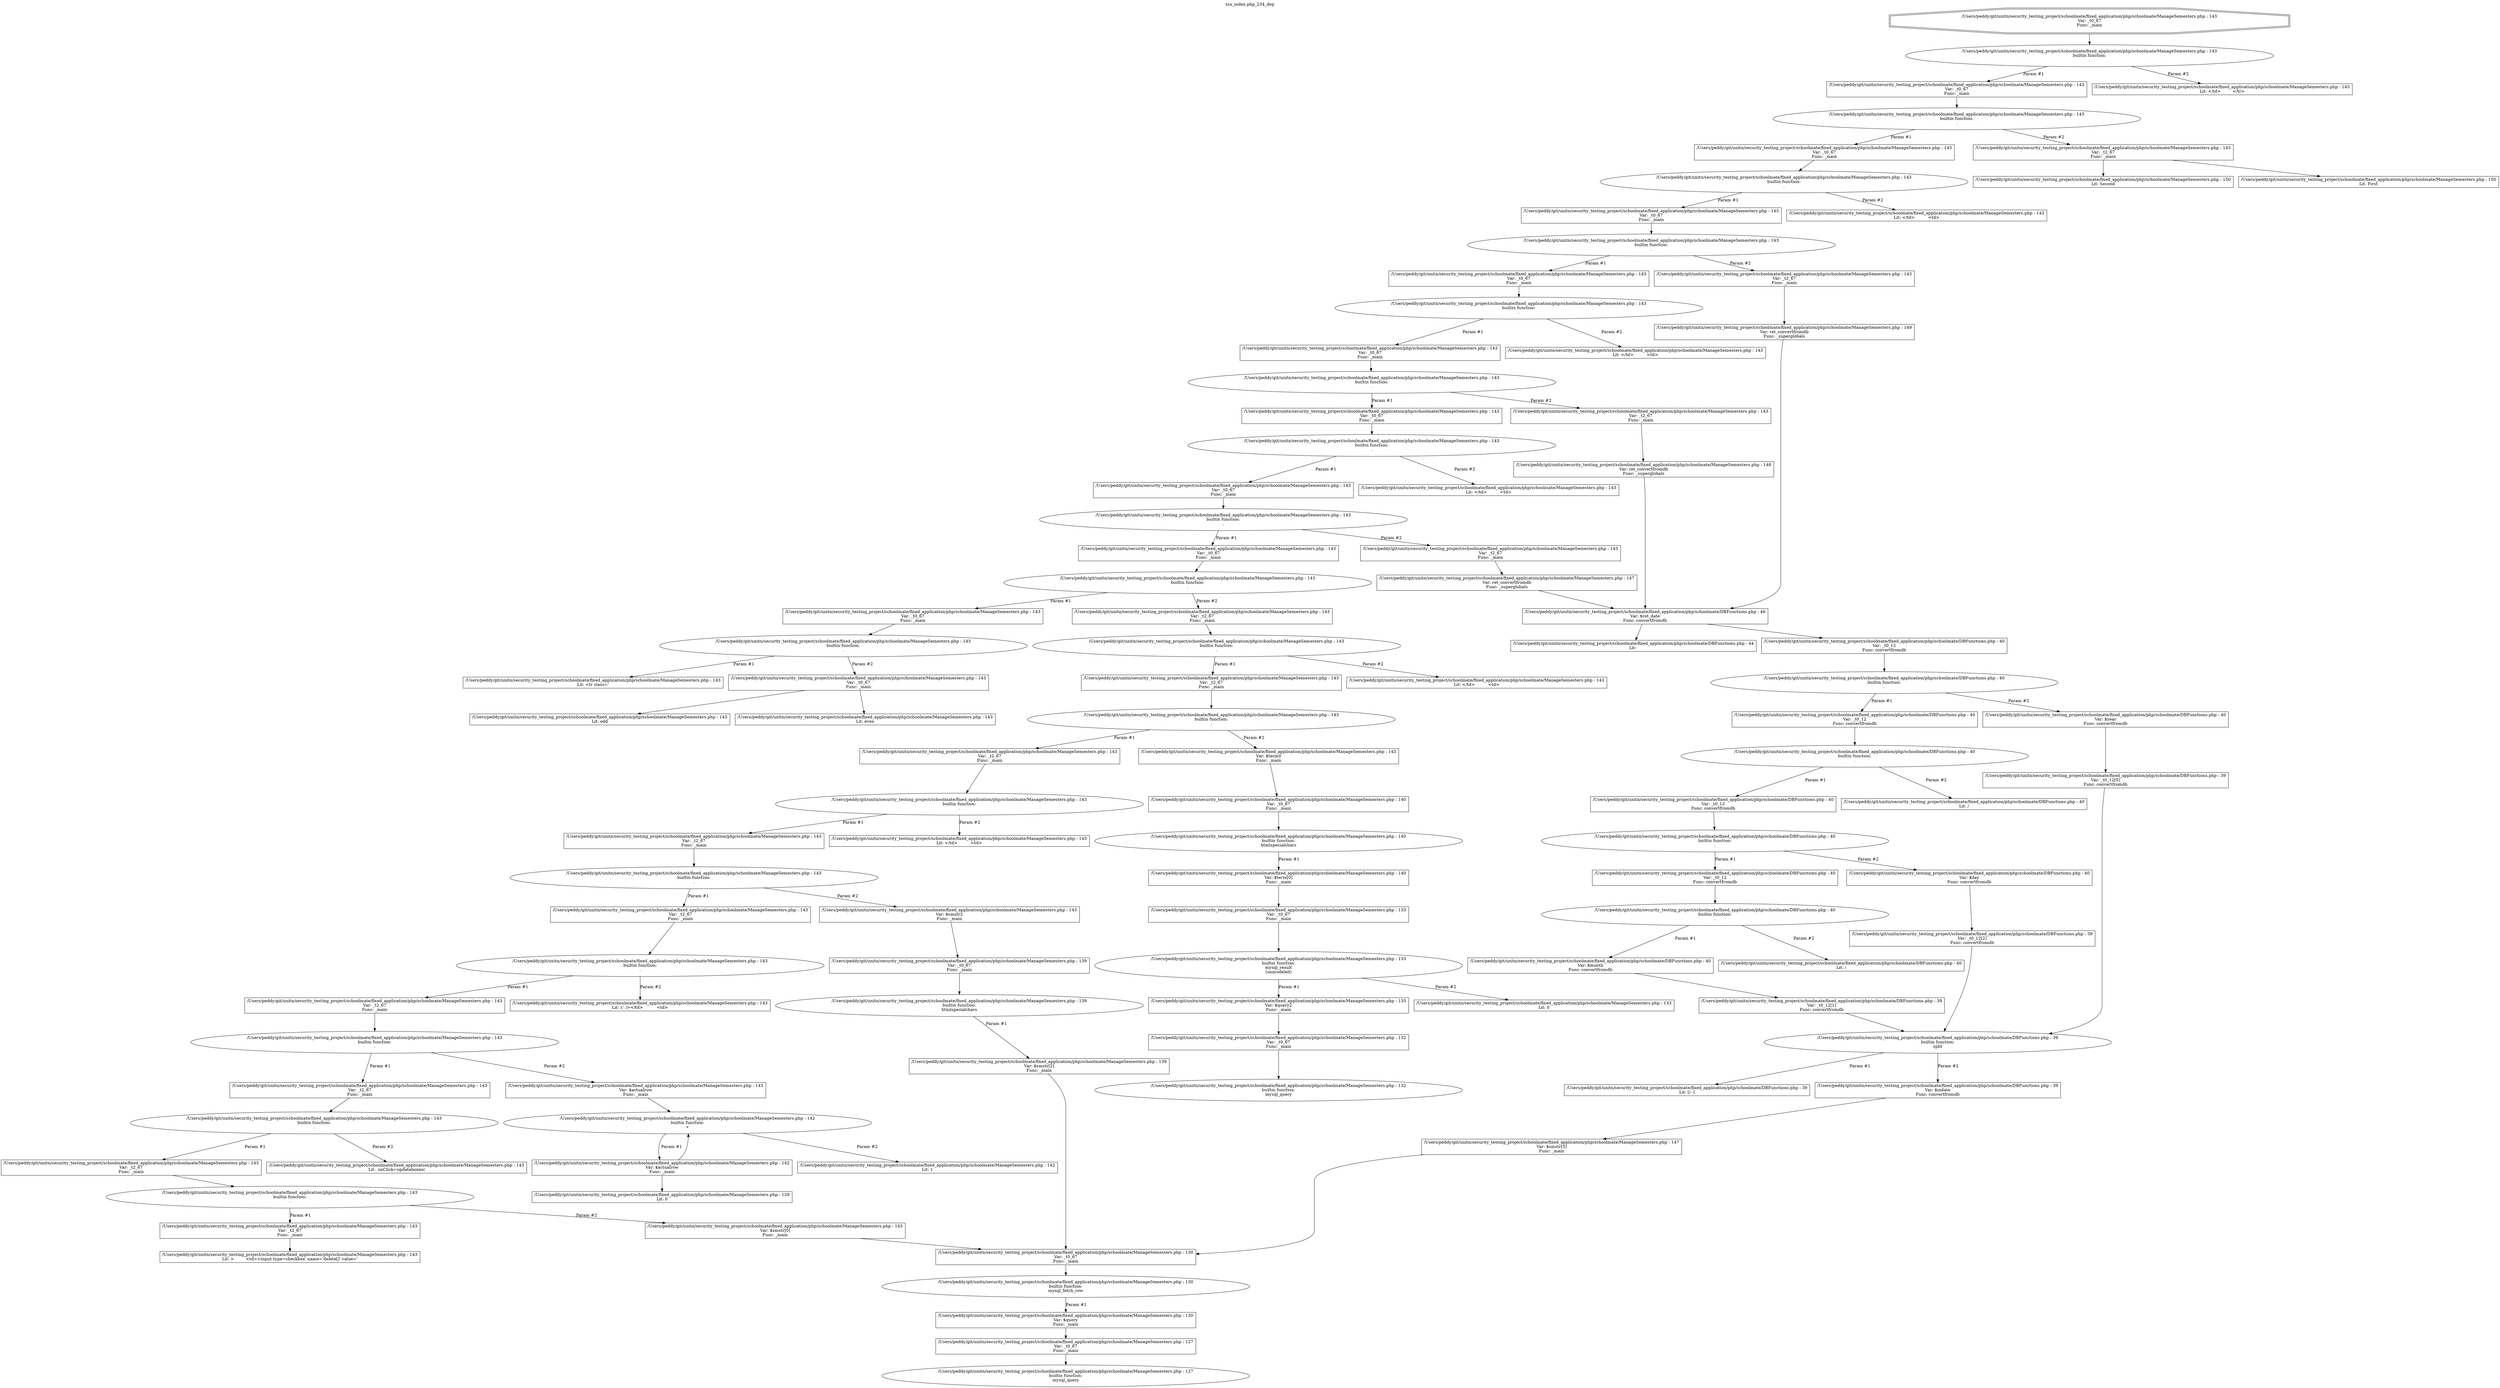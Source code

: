 digraph cfg {
  label="xss_index.php_234_dep";
  labelloc=t;
  n1 [shape=doubleoctagon, label="/Users/peddy/git/unitn/security_testing_project/schoolmate/fixed_application/php/schoolmate/ManageSemesters.php : 143\nVar: _t0_67\nFunc: _main\n"];
  n2 [shape=ellipse, label="/Users/peddy/git/unitn/security_testing_project/schoolmate/fixed_application/php/schoolmate/ManageSemesters.php : 143\nbuiltin function:\n.\n"];
  n3 [shape=box, label="/Users/peddy/git/unitn/security_testing_project/schoolmate/fixed_application/php/schoolmate/ManageSemesters.php : 143\nVar: _t0_67\nFunc: _main\n"];
  n4 [shape=ellipse, label="/Users/peddy/git/unitn/security_testing_project/schoolmate/fixed_application/php/schoolmate/ManageSemesters.php : 143\nbuiltin function:\n.\n"];
  n5 [shape=box, label="/Users/peddy/git/unitn/security_testing_project/schoolmate/fixed_application/php/schoolmate/ManageSemesters.php : 143\nVar: _t0_67\nFunc: _main\n"];
  n6 [shape=ellipse, label="/Users/peddy/git/unitn/security_testing_project/schoolmate/fixed_application/php/schoolmate/ManageSemesters.php : 143\nbuiltin function:\n.\n"];
  n7 [shape=box, label="/Users/peddy/git/unitn/security_testing_project/schoolmate/fixed_application/php/schoolmate/ManageSemesters.php : 143\nVar: _t0_67\nFunc: _main\n"];
  n8 [shape=ellipse, label="/Users/peddy/git/unitn/security_testing_project/schoolmate/fixed_application/php/schoolmate/ManageSemesters.php : 143\nbuiltin function:\n.\n"];
  n9 [shape=box, label="/Users/peddy/git/unitn/security_testing_project/schoolmate/fixed_application/php/schoolmate/ManageSemesters.php : 143\nVar: _t0_67\nFunc: _main\n"];
  n10 [shape=ellipse, label="/Users/peddy/git/unitn/security_testing_project/schoolmate/fixed_application/php/schoolmate/ManageSemesters.php : 143\nbuiltin function:\n.\n"];
  n11 [shape=box, label="/Users/peddy/git/unitn/security_testing_project/schoolmate/fixed_application/php/schoolmate/ManageSemesters.php : 143\nVar: _t0_67\nFunc: _main\n"];
  n12 [shape=ellipse, label="/Users/peddy/git/unitn/security_testing_project/schoolmate/fixed_application/php/schoolmate/ManageSemesters.php : 143\nbuiltin function:\n.\n"];
  n13 [shape=box, label="/Users/peddy/git/unitn/security_testing_project/schoolmate/fixed_application/php/schoolmate/ManageSemesters.php : 143\nVar: _t0_67\nFunc: _main\n"];
  n14 [shape=ellipse, label="/Users/peddy/git/unitn/security_testing_project/schoolmate/fixed_application/php/schoolmate/ManageSemesters.php : 143\nbuiltin function:\n.\n"];
  n15 [shape=box, label="/Users/peddy/git/unitn/security_testing_project/schoolmate/fixed_application/php/schoolmate/ManageSemesters.php : 143\nVar: _t0_67\nFunc: _main\n"];
  n16 [shape=ellipse, label="/Users/peddy/git/unitn/security_testing_project/schoolmate/fixed_application/php/schoolmate/ManageSemesters.php : 143\nbuiltin function:\n.\n"];
  n17 [shape=box, label="/Users/peddy/git/unitn/security_testing_project/schoolmate/fixed_application/php/schoolmate/ManageSemesters.php : 143\nVar: _t0_67\nFunc: _main\n"];
  n18 [shape=ellipse, label="/Users/peddy/git/unitn/security_testing_project/schoolmate/fixed_application/php/schoolmate/ManageSemesters.php : 143\nbuiltin function:\n.\n"];
  n19 [shape=box, label="/Users/peddy/git/unitn/security_testing_project/schoolmate/fixed_application/php/schoolmate/ManageSemesters.php : 143\nVar: _t0_67\nFunc: _main\n"];
  n20 [shape=ellipse, label="/Users/peddy/git/unitn/security_testing_project/schoolmate/fixed_application/php/schoolmate/ManageSemesters.php : 143\nbuiltin function:\n.\n"];
  n21 [shape=box, label="/Users/peddy/git/unitn/security_testing_project/schoolmate/fixed_application/php/schoolmate/ManageSemesters.php : 143\nLit: <tr class='\n"];
  n22 [shape=box, label="/Users/peddy/git/unitn/security_testing_project/schoolmate/fixed_application/php/schoolmate/ManageSemesters.php : 143\nVar: _t0_67\nFunc: _main\n"];
  n23 [shape=box, label="/Users/peddy/git/unitn/security_testing_project/schoolmate/fixed_application/php/schoolmate/ManageSemesters.php : 143\nLit: odd\n"];
  n24 [shape=box, label="/Users/peddy/git/unitn/security_testing_project/schoolmate/fixed_application/php/schoolmate/ManageSemesters.php : 143\nLit: even\n"];
  n25 [shape=box, label="/Users/peddy/git/unitn/security_testing_project/schoolmate/fixed_application/php/schoolmate/ManageSemesters.php : 143\nVar: _t2_67\nFunc: _main\n"];
  n26 [shape=ellipse, label="/Users/peddy/git/unitn/security_testing_project/schoolmate/fixed_application/php/schoolmate/ManageSemesters.php : 143\nbuiltin function:\n.\n"];
  n27 [shape=box, label="/Users/peddy/git/unitn/security_testing_project/schoolmate/fixed_application/php/schoolmate/ManageSemesters.php : 143\nVar: _t2_67\nFunc: _main\n"];
  n28 [shape=ellipse, label="/Users/peddy/git/unitn/security_testing_project/schoolmate/fixed_application/php/schoolmate/ManageSemesters.php : 143\nbuiltin function:\n.\n"];
  n29 [shape=box, label="/Users/peddy/git/unitn/security_testing_project/schoolmate/fixed_application/php/schoolmate/ManageSemesters.php : 143\nVar: _t2_67\nFunc: _main\n"];
  n30 [shape=ellipse, label="/Users/peddy/git/unitn/security_testing_project/schoolmate/fixed_application/php/schoolmate/ManageSemesters.php : 143\nbuiltin function:\n.\n"];
  n31 [shape=box, label="/Users/peddy/git/unitn/security_testing_project/schoolmate/fixed_application/php/schoolmate/ManageSemesters.php : 143\nVar: _t2_67\nFunc: _main\n"];
  n32 [shape=ellipse, label="/Users/peddy/git/unitn/security_testing_project/schoolmate/fixed_application/php/schoolmate/ManageSemesters.php : 143\nbuiltin function:\n.\n"];
  n33 [shape=box, label="/Users/peddy/git/unitn/security_testing_project/schoolmate/fixed_application/php/schoolmate/ManageSemesters.php : 143\nVar: _t2_67\nFunc: _main\n"];
  n34 [shape=ellipse, label="/Users/peddy/git/unitn/security_testing_project/schoolmate/fixed_application/php/schoolmate/ManageSemesters.php : 143\nbuiltin function:\n.\n"];
  n35 [shape=box, label="/Users/peddy/git/unitn/security_testing_project/schoolmate/fixed_application/php/schoolmate/ManageSemesters.php : 143\nVar: _t2_67\nFunc: _main\n"];
  n36 [shape=ellipse, label="/Users/peddy/git/unitn/security_testing_project/schoolmate/fixed_application/php/schoolmate/ManageSemesters.php : 143\nbuiltin function:\n.\n"];
  n37 [shape=box, label="/Users/peddy/git/unitn/security_testing_project/schoolmate/fixed_application/php/schoolmate/ManageSemesters.php : 143\nVar: _t2_67\nFunc: _main\n"];
  n38 [shape=ellipse, label="/Users/peddy/git/unitn/security_testing_project/schoolmate/fixed_application/php/schoolmate/ManageSemesters.php : 143\nbuiltin function:\n.\n"];
  n39 [shape=box, label="/Users/peddy/git/unitn/security_testing_project/schoolmate/fixed_application/php/schoolmate/ManageSemesters.php : 143\nVar: _t2_67\nFunc: _main\n"];
  n40 [shape=ellipse, label="/Users/peddy/git/unitn/security_testing_project/schoolmate/fixed_application/php/schoolmate/ManageSemesters.php : 143\nbuiltin function:\n.\n"];
  n41 [shape=box, label="/Users/peddy/git/unitn/security_testing_project/schoolmate/fixed_application/php/schoolmate/ManageSemesters.php : 143\nVar: _t2_67\nFunc: _main\n"];
  n42 [shape=box, label="/Users/peddy/git/unitn/security_testing_project/schoolmate/fixed_application/php/schoolmate/ManageSemesters.php : 143\nLit: >	  <td><input type=checkbox' name='delete[]' value='\n"];
  n43 [shape=box, label="/Users/peddy/git/unitn/security_testing_project/schoolmate/fixed_application/php/schoolmate/ManageSemesters.php : 143\nVar: $smstr[0]\nFunc: _main\n"];
  n44 [shape=box, label="/Users/peddy/git/unitn/security_testing_project/schoolmate/fixed_application/php/schoolmate/ManageSemesters.php : 130\nVar: _t0_67\nFunc: _main\n"];
  n45 [shape=ellipse, label="/Users/peddy/git/unitn/security_testing_project/schoolmate/fixed_application/php/schoolmate/ManageSemesters.php : 130\nbuiltin function:\nmysql_fetch_row\n"];
  n46 [shape=box, label="/Users/peddy/git/unitn/security_testing_project/schoolmate/fixed_application/php/schoolmate/ManageSemesters.php : 130\nVar: $query\nFunc: _main\n"];
  n47 [shape=box, label="/Users/peddy/git/unitn/security_testing_project/schoolmate/fixed_application/php/schoolmate/ManageSemesters.php : 127\nVar: _t0_67\nFunc: _main\n"];
  n48 [shape=ellipse, label="/Users/peddy/git/unitn/security_testing_project/schoolmate/fixed_application/php/schoolmate/ManageSemesters.php : 127\nbuiltin function:\nmysql_query\n"];
  n49 [shape=box, label="/Users/peddy/git/unitn/security_testing_project/schoolmate/fixed_application/php/schoolmate/ManageSemesters.php : 143\nLit:  onClick=updateboxes(\n"];
  n50 [shape=box, label="/Users/peddy/git/unitn/security_testing_project/schoolmate/fixed_application/php/schoolmate/ManageSemesters.php : 143\nVar: $actualrow\nFunc: _main\n"];
  n51 [shape=ellipse, label="/Users/peddy/git/unitn/security_testing_project/schoolmate/fixed_application/php/schoolmate/ManageSemesters.php : 142\nbuiltin function:\n+\n"];
  n52 [shape=box, label="/Users/peddy/git/unitn/security_testing_project/schoolmate/fixed_application/php/schoolmate/ManageSemesters.php : 142\nVar: $actualrow\nFunc: _main\n"];
  n53 [shape=box, label="/Users/peddy/git/unitn/security_testing_project/schoolmate/fixed_application/php/schoolmate/ManageSemesters.php : 129\nLit: 0\n"];
  n54 [shape=box, label="/Users/peddy/git/unitn/security_testing_project/schoolmate/fixed_application/php/schoolmate/ManageSemesters.php : 142\nLit: 1\n"];
  n55 [shape=box, label="/Users/peddy/git/unitn/security_testing_project/schoolmate/fixed_application/php/schoolmate/ManageSemesters.php : 143\nLit: );' /></td>	  <td>\n"];
  n56 [shape=box, label="/Users/peddy/git/unitn/security_testing_project/schoolmate/fixed_application/php/schoolmate/ManageSemesters.php : 143\nVar: $smstr2\nFunc: _main\n"];
  n57 [shape=box, label="/Users/peddy/git/unitn/security_testing_project/schoolmate/fixed_application/php/schoolmate/ManageSemesters.php : 139\nVar: _t0_67\nFunc: _main\n"];
  n58 [shape=ellipse, label="/Users/peddy/git/unitn/security_testing_project/schoolmate/fixed_application/php/schoolmate/ManageSemesters.php : 139\nbuiltin function:\nhtmlspecialchars\n"];
  n59 [shape=box, label="/Users/peddy/git/unitn/security_testing_project/schoolmate/fixed_application/php/schoolmate/ManageSemesters.php : 139\nVar: $smstr[2]\nFunc: _main\n"];
  n60 [shape=box, label="/Users/peddy/git/unitn/security_testing_project/schoolmate/fixed_application/php/schoolmate/ManageSemesters.php : 143\nLit: </td>	  <td>\n"];
  n61 [shape=box, label="/Users/peddy/git/unitn/security_testing_project/schoolmate/fixed_application/php/schoolmate/ManageSemesters.php : 143\nVar: $term0\nFunc: _main\n"];
  n62 [shape=box, label="/Users/peddy/git/unitn/security_testing_project/schoolmate/fixed_application/php/schoolmate/ManageSemesters.php : 140\nVar: _t0_67\nFunc: _main\n"];
  n63 [shape=ellipse, label="/Users/peddy/git/unitn/security_testing_project/schoolmate/fixed_application/php/schoolmate/ManageSemesters.php : 140\nbuiltin function:\nhtmlspecialchars\n"];
  n64 [shape=box, label="/Users/peddy/git/unitn/security_testing_project/schoolmate/fixed_application/php/schoolmate/ManageSemesters.php : 140\nVar: $term[0]\nFunc: _main\n"];
  n65 [shape=box, label="/Users/peddy/git/unitn/security_testing_project/schoolmate/fixed_application/php/schoolmate/ManageSemesters.php : 133\nVar: _t0_67\nFunc: _main\n"];
  n66 [shape=ellipse, label="/Users/peddy/git/unitn/security_testing_project/schoolmate/fixed_application/php/schoolmate/ManageSemesters.php : 133\nbuiltin function:\nmysql_result\n(unmodeled)\n"];
  n67 [shape=box, label="/Users/peddy/git/unitn/security_testing_project/schoolmate/fixed_application/php/schoolmate/ManageSemesters.php : 133\nVar: $query2\nFunc: _main\n"];
  n68 [shape=box, label="/Users/peddy/git/unitn/security_testing_project/schoolmate/fixed_application/php/schoolmate/ManageSemesters.php : 132\nVar: _t0_67\nFunc: _main\n"];
  n69 [shape=ellipse, label="/Users/peddy/git/unitn/security_testing_project/schoolmate/fixed_application/php/schoolmate/ManageSemesters.php : 132\nbuiltin function:\nmysql_query\n"];
  n70 [shape=box, label="/Users/peddy/git/unitn/security_testing_project/schoolmate/fixed_application/php/schoolmate/ManageSemesters.php : 133\nLit: 0\n"];
  n71 [shape=box, label="/Users/peddy/git/unitn/security_testing_project/schoolmate/fixed_application/php/schoolmate/ManageSemesters.php : 143\nLit: </td>	  <td>\n"];
  n72 [shape=box, label="/Users/peddy/git/unitn/security_testing_project/schoolmate/fixed_application/php/schoolmate/ManageSemesters.php : 143\nVar: _t2_67\nFunc: _main\n"];
  n73 [shape=box, label="/Users/peddy/git/unitn/security_testing_project/schoolmate/fixed_application/php/schoolmate/ManageSemesters.php : 147\nVar: ret_convertfromdb\nFunc: _superglobals\n"];
  n74 [shape=box, label="/Users/peddy/git/unitn/security_testing_project/schoolmate/fixed_application/php/schoolmate/DBFunctions.php : 46\nVar: $ret_date\nFunc: convertfromdb\n"];
  n75 [shape=box, label="/Users/peddy/git/unitn/security_testing_project/schoolmate/fixed_application/php/schoolmate/DBFunctions.php : 44\nLit: \n"];
  n76 [shape=box, label="/Users/peddy/git/unitn/security_testing_project/schoolmate/fixed_application/php/schoolmate/DBFunctions.php : 40\nVar: _t0_12\nFunc: convertfromdb\n"];
  n77 [shape=ellipse, label="/Users/peddy/git/unitn/security_testing_project/schoolmate/fixed_application/php/schoolmate/DBFunctions.php : 40\nbuiltin function:\n.\n"];
  n78 [shape=box, label="/Users/peddy/git/unitn/security_testing_project/schoolmate/fixed_application/php/schoolmate/DBFunctions.php : 40\nVar: _t0_12\nFunc: convertfromdb\n"];
  n79 [shape=ellipse, label="/Users/peddy/git/unitn/security_testing_project/schoolmate/fixed_application/php/schoolmate/DBFunctions.php : 40\nbuiltin function:\n.\n"];
  n80 [shape=box, label="/Users/peddy/git/unitn/security_testing_project/schoolmate/fixed_application/php/schoolmate/DBFunctions.php : 40\nVar: _t0_12\nFunc: convertfromdb\n"];
  n81 [shape=ellipse, label="/Users/peddy/git/unitn/security_testing_project/schoolmate/fixed_application/php/schoolmate/DBFunctions.php : 40\nbuiltin function:\n.\n"];
  n82 [shape=box, label="/Users/peddy/git/unitn/security_testing_project/schoolmate/fixed_application/php/schoolmate/DBFunctions.php : 40\nVar: _t0_12\nFunc: convertfromdb\n"];
  n83 [shape=ellipse, label="/Users/peddy/git/unitn/security_testing_project/schoolmate/fixed_application/php/schoolmate/DBFunctions.php : 40\nbuiltin function:\n.\n"];
  n84 [shape=box, label="/Users/peddy/git/unitn/security_testing_project/schoolmate/fixed_application/php/schoolmate/DBFunctions.php : 40\nVar: $month\nFunc: convertfromdb\n"];
  n85 [shape=box, label="/Users/peddy/git/unitn/security_testing_project/schoolmate/fixed_application/php/schoolmate/DBFunctions.php : 39\nVar: _t0_12[1]\nFunc: convertfromdb\n"];
  n86 [shape=ellipse, label="/Users/peddy/git/unitn/security_testing_project/schoolmate/fixed_application/php/schoolmate/DBFunctions.php : 39\nbuiltin function:\nsplit\n"];
  n87 [shape=box, label="/Users/peddy/git/unitn/security_testing_project/schoolmate/fixed_application/php/schoolmate/DBFunctions.php : 39\nLit: [/.-]\n"];
  n88 [shape=box, label="/Users/peddy/git/unitn/security_testing_project/schoolmate/fixed_application/php/schoolmate/DBFunctions.php : 39\nVar: $indate\nFunc: convertfromdb\n"];
  n89 [shape=box, label="/Users/peddy/git/unitn/security_testing_project/schoolmate/fixed_application/php/schoolmate/ManageSemesters.php : 147\nVar: $smstr[3]\nFunc: _main\n"];
  n90 [shape=box, label="/Users/peddy/git/unitn/security_testing_project/schoolmate/fixed_application/php/schoolmate/DBFunctions.php : 40\nLit: /\n"];
  n91 [shape=box, label="/Users/peddy/git/unitn/security_testing_project/schoolmate/fixed_application/php/schoolmate/DBFunctions.php : 40\nVar: $day\nFunc: convertfromdb\n"];
  n92 [shape=box, label="/Users/peddy/git/unitn/security_testing_project/schoolmate/fixed_application/php/schoolmate/DBFunctions.php : 39\nVar: _t0_12[2]\nFunc: convertfromdb\n"];
  n93 [shape=box, label="/Users/peddy/git/unitn/security_testing_project/schoolmate/fixed_application/php/schoolmate/DBFunctions.php : 40\nLit: /\n"];
  n94 [shape=box, label="/Users/peddy/git/unitn/security_testing_project/schoolmate/fixed_application/php/schoolmate/DBFunctions.php : 40\nVar: $year\nFunc: convertfromdb\n"];
  n95 [shape=box, label="/Users/peddy/git/unitn/security_testing_project/schoolmate/fixed_application/php/schoolmate/DBFunctions.php : 39\nVar: _t0_12[0]\nFunc: convertfromdb\n"];
  n96 [shape=box, label="/Users/peddy/git/unitn/security_testing_project/schoolmate/fixed_application/php/schoolmate/ManageSemesters.php : 143\nLit: </td>	  <td>\n"];
  n97 [shape=box, label="/Users/peddy/git/unitn/security_testing_project/schoolmate/fixed_application/php/schoolmate/ManageSemesters.php : 143\nVar: _t2_67\nFunc: _main\n"];
  n98 [shape=box, label="/Users/peddy/git/unitn/security_testing_project/schoolmate/fixed_application/php/schoolmate/ManageSemesters.php : 148\nVar: ret_convertfromdb\nFunc: _superglobals\n"];
  n99 [shape=box, label="/Users/peddy/git/unitn/security_testing_project/schoolmate/fixed_application/php/schoolmate/ManageSemesters.php : 143\nLit: </td>	  <td>\n"];
  n100 [shape=box, label="/Users/peddy/git/unitn/security_testing_project/schoolmate/fixed_application/php/schoolmate/ManageSemesters.php : 143\nVar: _t2_67\nFunc: _main\n"];
  n101 [shape=box, label="/Users/peddy/git/unitn/security_testing_project/schoolmate/fixed_application/php/schoolmate/ManageSemesters.php : 149\nVar: ret_convertfromdb\nFunc: _superglobals\n"];
  n102 [shape=box, label="/Users/peddy/git/unitn/security_testing_project/schoolmate/fixed_application/php/schoolmate/ManageSemesters.php : 143\nLit: </td>	  <td>\n"];
  n103 [shape=box, label="/Users/peddy/git/unitn/security_testing_project/schoolmate/fixed_application/php/schoolmate/ManageSemesters.php : 143\nVar: _t2_67\nFunc: _main\n"];
  n104 [shape=box, label="/Users/peddy/git/unitn/security_testing_project/schoolmate/fixed_application/php/schoolmate/ManageSemesters.php : 150\nLit: Second\n"];
  n105 [shape=box, label="/Users/peddy/git/unitn/security_testing_project/schoolmate/fixed_application/php/schoolmate/ManageSemesters.php : 150\nLit: First\n"];
  n106 [shape=box, label="/Users/peddy/git/unitn/security_testing_project/schoolmate/fixed_application/php/schoolmate/ManageSemesters.php : 143\nLit: </td>	 </tr>\n"];
  n1 -> n2;
  n3 -> n4;
  n5 -> n6;
  n7 -> n8;
  n9 -> n10;
  n11 -> n12;
  n13 -> n14;
  n15 -> n16;
  n17 -> n18;
  n19 -> n20;
  n20 -> n21[label="Param #1"];
  n20 -> n22[label="Param #2"];
  n22 -> n23;
  n22 -> n24;
  n18 -> n19[label="Param #1"];
  n18 -> n25[label="Param #2"];
  n25 -> n26;
  n27 -> n28;
  n29 -> n30;
  n31 -> n32;
  n33 -> n34;
  n35 -> n36;
  n37 -> n38;
  n39 -> n40;
  n41 -> n42;
  n40 -> n41[label="Param #1"];
  n40 -> n43[label="Param #2"];
  n44 -> n45;
  n47 -> n48;
  n46 -> n47;
  n45 -> n46[label="Param #1"];
  n43 -> n44;
  n38 -> n39[label="Param #1"];
  n38 -> n49[label="Param #2"];
  n36 -> n37[label="Param #1"];
  n36 -> n50[label="Param #2"];
  n50 -> n51;
  n52 -> n51;
  n52 -> n53;
  n51 -> n52[label="Param #1"];
  n51 -> n54[label="Param #2"];
  n34 -> n35[label="Param #1"];
  n34 -> n55[label="Param #2"];
  n32 -> n33[label="Param #1"];
  n32 -> n56[label="Param #2"];
  n57 -> n58;
  n59 -> n44;
  n58 -> n59[label="Param #1"];
  n56 -> n57;
  n30 -> n31[label="Param #1"];
  n30 -> n60[label="Param #2"];
  n28 -> n29[label="Param #1"];
  n28 -> n61[label="Param #2"];
  n62 -> n63;
  n65 -> n66;
  n68 -> n69;
  n67 -> n68;
  n66 -> n67[label="Param #1"];
  n66 -> n70[label="Param #2"];
  n64 -> n65;
  n63 -> n64[label="Param #1"];
  n61 -> n62;
  n26 -> n27[label="Param #1"];
  n26 -> n71[label="Param #2"];
  n16 -> n17[label="Param #1"];
  n16 -> n72[label="Param #2"];
  n74 -> n75;
  n74 -> n76;
  n76 -> n77;
  n78 -> n79;
  n80 -> n81;
  n82 -> n83;
  n85 -> n86;
  n86 -> n87[label="Param #1"];
  n86 -> n88[label="Param #2"];
  n89 -> n44;
  n88 -> n89;
  n84 -> n85;
  n83 -> n84[label="Param #1"];
  n83 -> n90[label="Param #2"];
  n81 -> n82[label="Param #1"];
  n81 -> n91[label="Param #2"];
  n92 -> n86;
  n91 -> n92;
  n79 -> n80[label="Param #1"];
  n79 -> n93[label="Param #2"];
  n77 -> n78[label="Param #1"];
  n77 -> n94[label="Param #2"];
  n95 -> n86;
  n94 -> n95;
  n73 -> n74;
  n72 -> n73;
  n14 -> n15[label="Param #1"];
  n14 -> n96[label="Param #2"];
  n12 -> n13[label="Param #1"];
  n12 -> n97[label="Param #2"];
  n98 -> n74;
  n97 -> n98;
  n10 -> n11[label="Param #1"];
  n10 -> n99[label="Param #2"];
  n8 -> n9[label="Param #1"];
  n8 -> n100[label="Param #2"];
  n101 -> n74;
  n100 -> n101;
  n6 -> n7[label="Param #1"];
  n6 -> n102[label="Param #2"];
  n4 -> n5[label="Param #1"];
  n4 -> n103[label="Param #2"];
  n103 -> n104;
  n103 -> n105;
  n2 -> n3[label="Param #1"];
  n2 -> n106[label="Param #2"];
}
